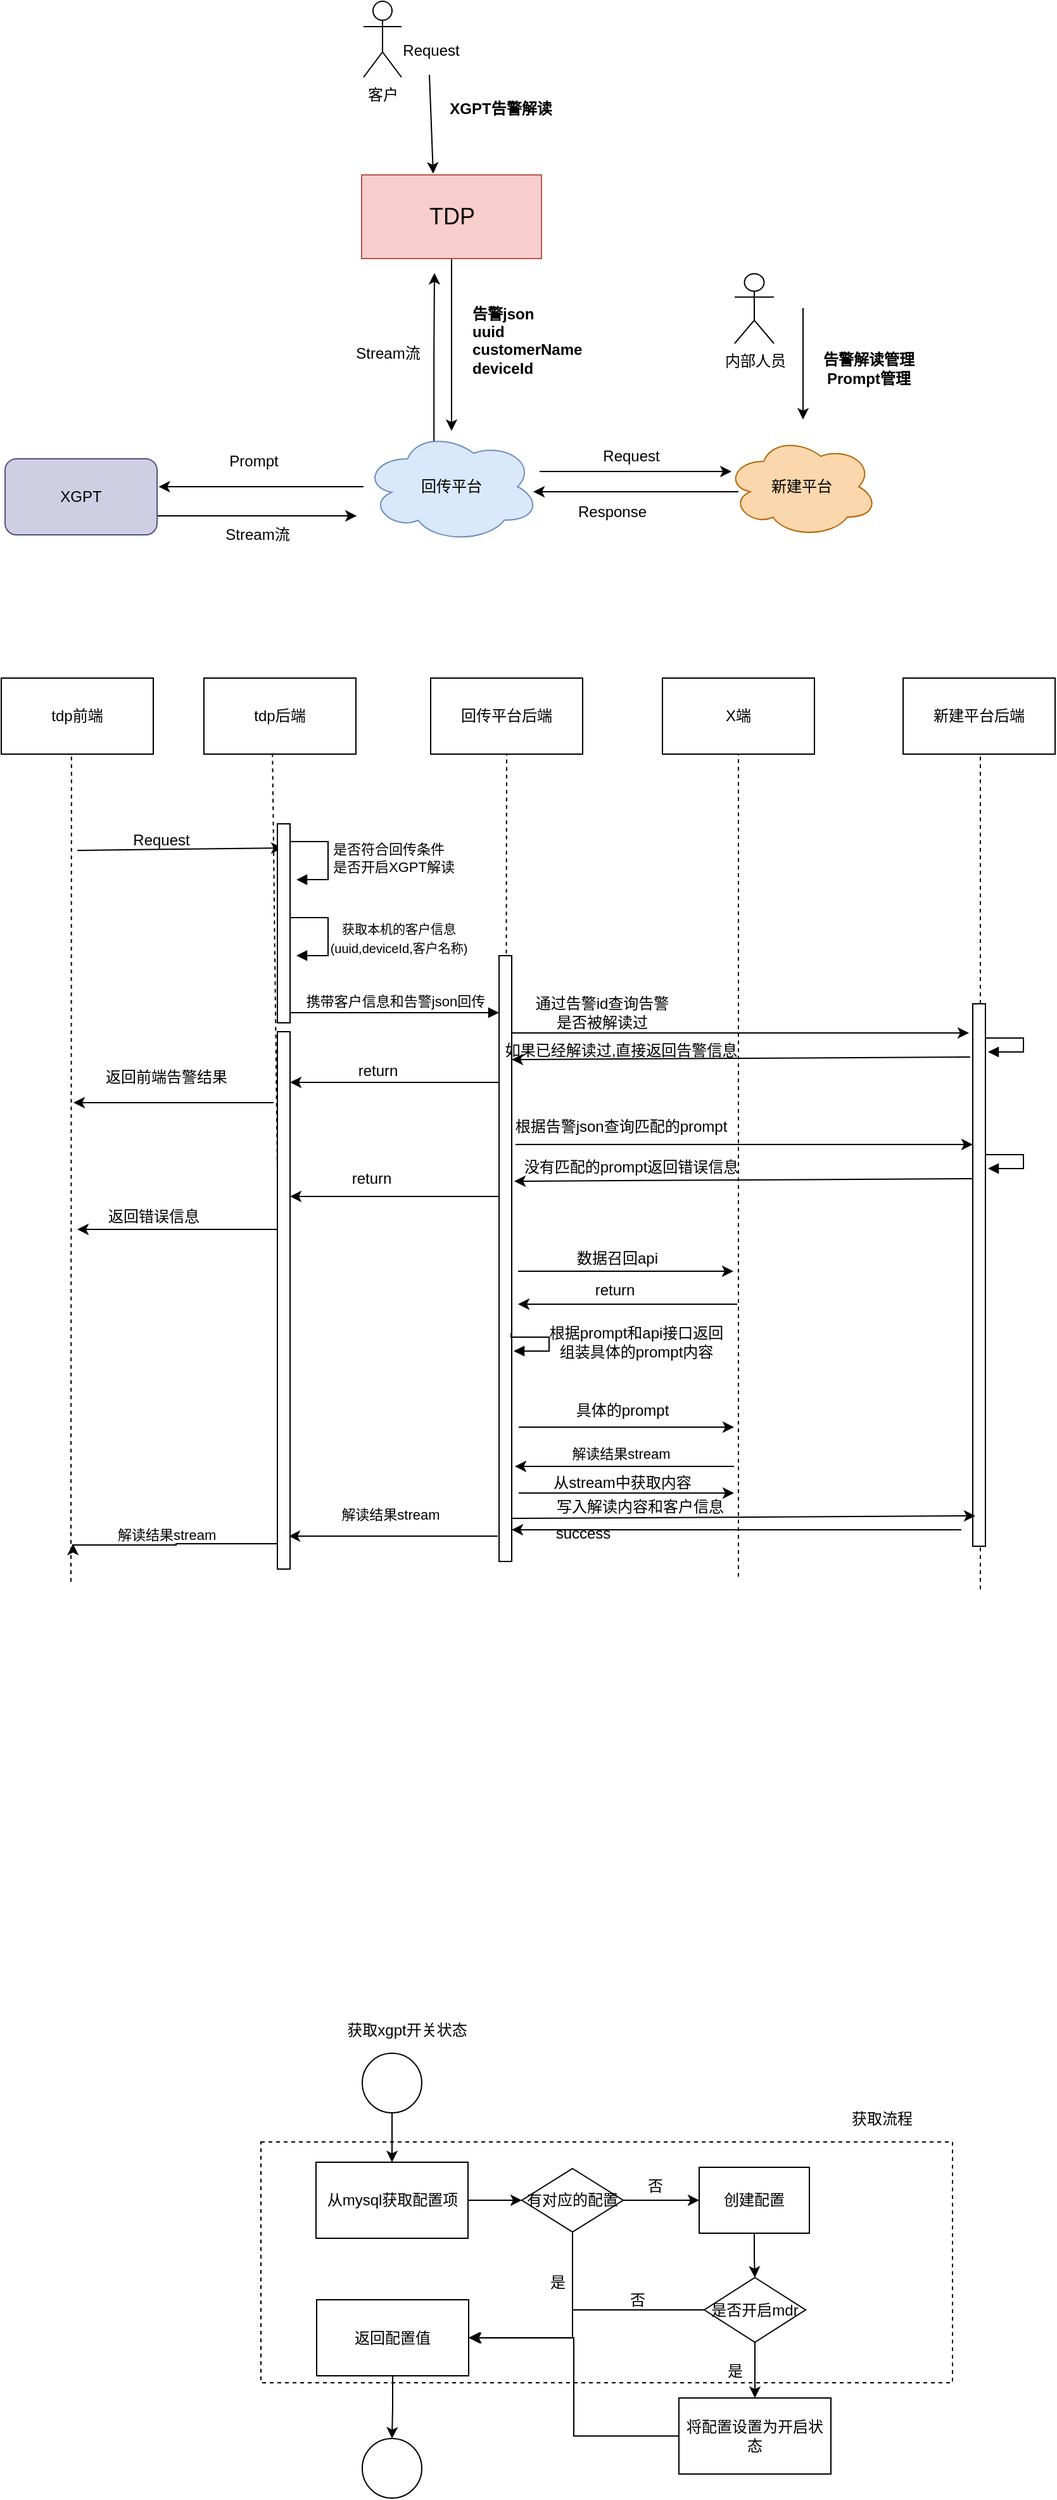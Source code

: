<mxfile version="24.7.1" type="github">
  <diagram name="第 1 页" id="mBcNmizgc_2d_Brw_Dwj">
    <mxGraphModel dx="1050" dy="530" grid="0" gridSize="10" guides="1" tooltips="1" connect="1" arrows="1" fold="1" page="1" pageScale="1" pageWidth="827" pageHeight="1169" math="0" shadow="0">
      <root>
        <mxCell id="0" />
        <mxCell id="1" parent="0" />
        <mxCell id="nAeR0wBwMgyQOMPWbP3c-159" value="" style="rounded=0;whiteSpace=wrap;html=1;dashed=1;" vertex="1" parent="1">
          <mxGeometry x="236" y="1879" width="546" height="190" as="geometry" />
        </mxCell>
        <mxCell id="nAeR0wBwMgyQOMPWbP3c-7" value="" style="edgeStyle=orthogonalEdgeStyle;rounded=0;orthogonalLoop=1;jettySize=auto;html=1;" edge="1" parent="1" source="nAeR0wBwMgyQOMPWbP3c-1" target="nAeR0wBwMgyQOMPWbP3c-6">
          <mxGeometry relative="1" as="geometry">
            <mxPoint x="373" y="468" as="targetPoint" />
          </mxGeometry>
        </mxCell>
        <mxCell id="nAeR0wBwMgyQOMPWbP3c-1" value="&lt;font style=&quot;font-size: 18px;&quot;&gt;TDP&lt;/font&gt;" style="rounded=0;whiteSpace=wrap;html=1;fillColor=#f8cecc;strokeColor=#b85450;" vertex="1" parent="1">
          <mxGeometry x="315.5" y="327" width="142" height="66" as="geometry" />
        </mxCell>
        <mxCell id="nAeR0wBwMgyQOMPWbP3c-2" value="" style="edgeStyle=none;orthogonalLoop=1;jettySize=auto;html=1;rounded=0;" edge="1" parent="1">
          <mxGeometry width="100" relative="1" as="geometry">
            <mxPoint x="369" y="248" as="sourcePoint" />
            <mxPoint x="372" y="326" as="targetPoint" />
            <Array as="points" />
          </mxGeometry>
        </mxCell>
        <mxCell id="nAeR0wBwMgyQOMPWbP3c-3" value="&lt;b&gt;XGPT告警解读&lt;/b&gt;" style="text;html=1;align=center;verticalAlign=middle;resizable=0;points=[];autosize=1;strokeColor=none;fillColor=none;" vertex="1" parent="1">
          <mxGeometry x="375" y="262" width="99" height="26" as="geometry" />
        </mxCell>
        <mxCell id="nAeR0wBwMgyQOMPWbP3c-4" value="Request" style="text;html=1;align=center;verticalAlign=middle;resizable=0;points=[];autosize=1;strokeColor=none;fillColor=none;" vertex="1" parent="1">
          <mxGeometry x="338" y="216" width="63" height="26" as="geometry" />
        </mxCell>
        <mxCell id="nAeR0wBwMgyQOMPWbP3c-12" style="edgeStyle=orthogonalEdgeStyle;rounded=0;orthogonalLoop=1;jettySize=auto;html=1;entryX=1.01;entryY=0.367;entryDx=0;entryDy=0;entryPerimeter=0;" edge="1" parent="1" source="nAeR0wBwMgyQOMPWbP3c-6" target="nAeR0wBwMgyQOMPWbP3c-11">
          <mxGeometry relative="1" as="geometry">
            <mxPoint x="172.4" y="573" as="targetPoint" />
          </mxGeometry>
        </mxCell>
        <mxCell id="nAeR0wBwMgyQOMPWbP3c-27" style="edgeStyle=orthogonalEdgeStyle;rounded=0;orthogonalLoop=1;jettySize=auto;html=1;exitX=0.4;exitY=0.1;exitDx=0;exitDy=0;exitPerimeter=0;" edge="1" parent="1" source="nAeR0wBwMgyQOMPWbP3c-6">
          <mxGeometry relative="1" as="geometry">
            <mxPoint x="373" y="404.4" as="targetPoint" />
          </mxGeometry>
        </mxCell>
        <mxCell id="nAeR0wBwMgyQOMPWbP3c-6" value="回传平台" style="ellipse;shape=cloud;whiteSpace=wrap;html=1;fillColor=#dae8fc;strokeColor=#6c8ebf;" vertex="1" parent="1">
          <mxGeometry x="317" y="529" width="139" height="88" as="geometry" />
        </mxCell>
        <mxCell id="nAeR0wBwMgyQOMPWbP3c-10" value="&lt;b&gt;告警json&lt;/b&gt;&lt;div&gt;&lt;b&gt;uuid&lt;/b&gt;&lt;/div&gt;&lt;div&gt;&lt;b&gt;customerName&lt;/b&gt;&lt;/div&gt;&lt;div&gt;&lt;b&gt;deviceId&lt;br&gt;&lt;/b&gt;&lt;div&gt;&lt;br&gt;&lt;/div&gt;&lt;/div&gt;" style="text;html=1;align=left;verticalAlign=middle;whiteSpace=wrap;rounded=0;" vertex="1" parent="1">
          <mxGeometry x="401" y="393" width="95" height="143" as="geometry" />
        </mxCell>
        <mxCell id="nAeR0wBwMgyQOMPWbP3c-16" style="edgeStyle=orthogonalEdgeStyle;rounded=0;orthogonalLoop=1;jettySize=auto;html=1;exitX=1;exitY=0.75;exitDx=0;exitDy=0;" edge="1" parent="1" source="nAeR0wBwMgyQOMPWbP3c-11">
          <mxGeometry relative="1" as="geometry">
            <mxPoint x="311.6" y="596" as="targetPoint" />
          </mxGeometry>
        </mxCell>
        <mxCell id="nAeR0wBwMgyQOMPWbP3c-11" value="XGPT" style="rounded=1;whiteSpace=wrap;html=1;fillColor=#d0cee2;strokeColor=#56517e;" vertex="1" parent="1">
          <mxGeometry x="34" y="551" width="120" height="60" as="geometry" />
        </mxCell>
        <mxCell id="nAeR0wBwMgyQOMPWbP3c-13" value="Prompt" style="text;html=1;align=center;verticalAlign=middle;resizable=0;points=[];autosize=1;strokeColor=none;fillColor=none;" vertex="1" parent="1">
          <mxGeometry x="201" y="540" width="57" height="26" as="geometry" />
        </mxCell>
        <mxCell id="nAeR0wBwMgyQOMPWbP3c-17" value="Stream流" style="text;html=1;align=center;verticalAlign=middle;resizable=0;points=[];autosize=1;strokeColor=none;fillColor=none;" vertex="1" parent="1">
          <mxGeometry x="198" y="598" width="69" height="26" as="geometry" />
        </mxCell>
        <mxCell id="nAeR0wBwMgyQOMPWbP3c-18" value="客户" style="shape=umlActor;verticalLabelPosition=bottom;verticalAlign=top;html=1;outlineConnect=0;" vertex="1" parent="1">
          <mxGeometry x="317" y="190" width="30" height="60" as="geometry" />
        </mxCell>
        <mxCell id="nAeR0wBwMgyQOMPWbP3c-19" value="新建平台" style="ellipse;shape=cloud;whiteSpace=wrap;html=1;fillColor=#fad7ac;strokeColor=#b46504;" vertex="1" parent="1">
          <mxGeometry x="603" y="533" width="120" height="80" as="geometry" />
        </mxCell>
        <mxCell id="nAeR0wBwMgyQOMPWbP3c-20" style="edgeStyle=orthogonalEdgeStyle;rounded=0;orthogonalLoop=1;jettySize=auto;html=1;entryX=0.038;entryY=0.5;entryDx=0;entryDy=0;entryPerimeter=0;" edge="1" parent="1">
          <mxGeometry relative="1" as="geometry">
            <mxPoint x="456.0" y="561" as="sourcePoint" />
            <mxPoint x="607.56" y="561" as="targetPoint" />
          </mxGeometry>
        </mxCell>
        <mxCell id="nAeR0wBwMgyQOMPWbP3c-21" value="Request" style="text;html=1;align=center;verticalAlign=middle;resizable=0;points=[];autosize=1;strokeColor=none;fillColor=none;" vertex="1" parent="1">
          <mxGeometry x="496.5" y="536" width="63" height="26" as="geometry" />
        </mxCell>
        <mxCell id="nAeR0wBwMgyQOMPWbP3c-22" value="内部人员" style="shape=umlActor;verticalLabelPosition=bottom;verticalAlign=top;html=1;outlineConnect=0;" vertex="1" parent="1">
          <mxGeometry x="610" y="405" width="31" height="55" as="geometry" />
        </mxCell>
        <mxCell id="nAeR0wBwMgyQOMPWbP3c-23" value="" style="edgeStyle=none;orthogonalLoop=1;jettySize=auto;html=1;rounded=0;" edge="1" parent="1">
          <mxGeometry width="100" relative="1" as="geometry">
            <mxPoint x="664" y="432" as="sourcePoint" />
            <mxPoint x="664" y="520" as="targetPoint" />
            <Array as="points" />
          </mxGeometry>
        </mxCell>
        <mxCell id="nAeR0wBwMgyQOMPWbP3c-26" value="&lt;div&gt;&lt;b&gt;告警解读管理&lt;/b&gt;&lt;/div&gt;&lt;b&gt;Prompt管理&lt;/b&gt;" style="text;html=1;align=center;verticalAlign=middle;whiteSpace=wrap;rounded=0;" vertex="1" parent="1">
          <mxGeometry x="666" y="465" width="100" height="30" as="geometry" />
        </mxCell>
        <mxCell id="nAeR0wBwMgyQOMPWbP3c-28" value="Stream流" style="text;html=1;align=center;verticalAlign=middle;resizable=0;points=[];autosize=1;strokeColor=none;fillColor=none;" vertex="1" parent="1">
          <mxGeometry x="301" y="455" width="69" height="26" as="geometry" />
        </mxCell>
        <mxCell id="nAeR0wBwMgyQOMPWbP3c-29" value="tdp前端" style="rounded=0;whiteSpace=wrap;html=1;" vertex="1" parent="1">
          <mxGeometry x="31" y="724" width="120" height="60" as="geometry" />
        </mxCell>
        <mxCell id="nAeR0wBwMgyQOMPWbP3c-30" value="tdp后端" style="whiteSpace=wrap;html=1;" vertex="1" parent="1">
          <mxGeometry x="191" y="724" width="120" height="60" as="geometry" />
        </mxCell>
        <mxCell id="nAeR0wBwMgyQOMPWbP3c-31" value="回传平台后端" style="whiteSpace=wrap;html=1;" vertex="1" parent="1">
          <mxGeometry x="370" y="724" width="120" height="60" as="geometry" />
        </mxCell>
        <mxCell id="nAeR0wBwMgyQOMPWbP3c-32" value="X端" style="whiteSpace=wrap;html=1;" vertex="1" parent="1">
          <mxGeometry x="553" y="724" width="120" height="60" as="geometry" />
        </mxCell>
        <mxCell id="nAeR0wBwMgyQOMPWbP3c-33" value="新建平台后端" style="whiteSpace=wrap;html=1;" vertex="1" parent="1">
          <mxGeometry x="743" y="724" width="120" height="60" as="geometry" />
        </mxCell>
        <mxCell id="nAeR0wBwMgyQOMPWbP3c-34" value="" style="endArrow=none;dashed=1;html=1;rounded=0;entryX=0.462;entryY=0.987;entryDx=0;entryDy=0;entryPerimeter=0;" edge="1" parent="1" target="nAeR0wBwMgyQOMPWbP3c-29">
          <mxGeometry width="50" height="50" relative="1" as="geometry">
            <mxPoint x="86" y="1437" as="sourcePoint" />
            <mxPoint x="88" y="806" as="targetPoint" />
          </mxGeometry>
        </mxCell>
        <mxCell id="nAeR0wBwMgyQOMPWbP3c-37" value="" style="endArrow=none;dashed=1;html=1;rounded=0;entryX=0.5;entryY=1;entryDx=0;entryDy=0;" edge="1" parent="1" target="nAeR0wBwMgyQOMPWbP3c-31">
          <mxGeometry width="50" height="50" relative="1" as="geometry">
            <mxPoint x="429" y="1367.2" as="sourcePoint" />
            <mxPoint x="431" y="807" as="targetPoint" />
          </mxGeometry>
        </mxCell>
        <mxCell id="nAeR0wBwMgyQOMPWbP3c-38" value="" style="endArrow=none;dashed=1;html=1;rounded=0;entryX=0.5;entryY=1;entryDx=0;entryDy=0;" edge="1" parent="1" target="nAeR0wBwMgyQOMPWbP3c-32">
          <mxGeometry width="50" height="50" relative="1" as="geometry">
            <mxPoint x="613" y="1433" as="sourcePoint" />
            <mxPoint x="615" y="804" as="targetPoint" />
          </mxGeometry>
        </mxCell>
        <mxCell id="nAeR0wBwMgyQOMPWbP3c-39" value="" style="endArrow=none;dashed=1;html=1;rounded=0;" edge="1" parent="1">
          <mxGeometry width="50" height="50" relative="1" as="geometry">
            <mxPoint x="804" y="1443" as="sourcePoint" />
            <mxPoint x="804" y="785" as="targetPoint" />
          </mxGeometry>
        </mxCell>
        <mxCell id="nAeR0wBwMgyQOMPWbP3c-46" value="" style="endArrow=classic;html=1;rounded=0;" edge="1" parent="1">
          <mxGeometry width="50" height="50" relative="1" as="geometry">
            <mxPoint x="91" y="860" as="sourcePoint" />
            <mxPoint x="253" y="858" as="targetPoint" />
          </mxGeometry>
        </mxCell>
        <mxCell id="nAeR0wBwMgyQOMPWbP3c-47" value="Request" style="text;html=1;align=center;verticalAlign=middle;resizable=0;points=[];autosize=1;strokeColor=none;fillColor=none;" vertex="1" parent="1">
          <mxGeometry x="125" y="839" width="63" height="26" as="geometry" />
        </mxCell>
        <mxCell id="nAeR0wBwMgyQOMPWbP3c-48" value="" style="endArrow=none;dashed=1;html=1;rounded=0;entryX=0.451;entryY=0.978;entryDx=0;entryDy=0;entryPerimeter=0;" edge="1" parent="1" target="nAeR0wBwMgyQOMPWbP3c-30">
          <mxGeometry width="50" height="50" relative="1" as="geometry">
            <mxPoint x="252" y="1368.2" as="sourcePoint" />
            <mxPoint x="252" y="1029" as="targetPoint" />
          </mxGeometry>
        </mxCell>
        <mxCell id="nAeR0wBwMgyQOMPWbP3c-87" style="edgeStyle=orthogonalEdgeStyle;rounded=0;orthogonalLoop=1;jettySize=auto;html=1;curved=0;" edge="1" parent="1" source="nAeR0wBwMgyQOMPWbP3c-50" target="nAeR0wBwMgyQOMPWbP3c-84">
          <mxGeometry relative="1" as="geometry">
            <Array as="points">
              <mxPoint x="377" y="1043" />
              <mxPoint x="377" y="1043" />
            </Array>
          </mxGeometry>
        </mxCell>
        <mxCell id="nAeR0wBwMgyQOMPWbP3c-50" value="" style="html=1;points=[[0,0,0,0,5],[0,1,0,0,-5],[1,0,0,0,5],[1,1,0,0,-5]];perimeter=orthogonalPerimeter;outlineConnect=0;targetShapes=umlLifeline;portConstraint=eastwest;newEdgeStyle={&quot;curved&quot;:0,&quot;rounded&quot;:0};" vertex="1" parent="1">
          <mxGeometry x="424" y="943" width="10" height="478" as="geometry" />
        </mxCell>
        <mxCell id="nAeR0wBwMgyQOMPWbP3c-51" value="携带客户信息和告警json回传" style="html=1;verticalAlign=bottom;endArrow=block;curved=0;rounded=0;entryX=0;entryY=0;entryDx=0;entryDy=5;" edge="1" parent="1">
          <mxGeometry relative="1" as="geometry">
            <mxPoint x="259" y="988.0" as="sourcePoint" />
            <mxPoint x="424" y="988.0" as="targetPoint" />
          </mxGeometry>
        </mxCell>
        <mxCell id="nAeR0wBwMgyQOMPWbP3c-56" value="" style="html=1;points=[[0,0,0,0,5],[0,1,0,0,-5],[1,0,0,0,5],[1,1,0,0,-5]];perimeter=orthogonalPerimeter;outlineConnect=0;targetShapes=umlLifeline;portConstraint=eastwest;newEdgeStyle={&quot;curved&quot;:0,&quot;rounded&quot;:0};" vertex="1" parent="1">
          <mxGeometry x="249" y="839" width="10" height="157" as="geometry" />
        </mxCell>
        <mxCell id="nAeR0wBwMgyQOMPWbP3c-57" value="&lt;div&gt;是否符合回传条件&lt;/div&gt;是否开启XGPT解读" style="html=1;align=left;spacingLeft=2;endArrow=block;rounded=0;edgeStyle=orthogonalEdgeStyle;curved=0;rounded=0;" edge="1" parent="1">
          <mxGeometry relative="1" as="geometry">
            <mxPoint x="259" y="853" as="sourcePoint" />
            <Array as="points">
              <mxPoint x="289" y="883" />
            </Array>
            <mxPoint x="264" y="883.034" as="targetPoint" />
          </mxGeometry>
        </mxCell>
        <mxCell id="nAeR0wBwMgyQOMPWbP3c-58" value="&lt;font style=&quot;font-size: 10px;&quot;&gt;获取本机的客户信息(uuid,deviceId,客户名称)&lt;/font&gt;" style="text;html=1;align=center;verticalAlign=middle;whiteSpace=wrap;rounded=0;" vertex="1" parent="1">
          <mxGeometry x="279" y="925" width="132" height="7" as="geometry" />
        </mxCell>
        <mxCell id="nAeR0wBwMgyQOMPWbP3c-73" value="" style="html=1;align=left;spacingLeft=2;endArrow=block;rounded=0;edgeStyle=orthogonalEdgeStyle;curved=0;rounded=0;" edge="1" parent="1">
          <mxGeometry relative="1" as="geometry">
            <mxPoint x="259" y="912.99" as="sourcePoint" />
            <Array as="points">
              <mxPoint x="289" y="942.99" />
            </Array>
            <mxPoint x="264" y="942.99" as="targetPoint" />
          </mxGeometry>
        </mxCell>
        <mxCell id="nAeR0wBwMgyQOMPWbP3c-76" value="" style="endArrow=classic;html=1;rounded=0;" edge="1" parent="1">
          <mxGeometry width="50" height="50" relative="1" as="geometry">
            <mxPoint x="434" y="1004" as="sourcePoint" />
            <mxPoint x="795" y="1004" as="targetPoint" />
          </mxGeometry>
        </mxCell>
        <mxCell id="nAeR0wBwMgyQOMPWbP3c-77" value="通过告警id查询告警&lt;div&gt;是否被解读过&lt;/div&gt;" style="text;html=1;align=center;verticalAlign=middle;resizable=0;points=[];autosize=1;strokeColor=none;fillColor=none;" vertex="1" parent="1">
          <mxGeometry x="443" y="967" width="123" height="41" as="geometry" />
        </mxCell>
        <mxCell id="nAeR0wBwMgyQOMPWbP3c-78" value="" style="html=1;points=[[0,0,0,0,5],[0,1,0,0,-5],[1,0,0,0,5],[1,1,0,0,-5]];perimeter=orthogonalPerimeter;outlineConnect=0;targetShapes=umlLifeline;portConstraint=eastwest;newEdgeStyle={&quot;curved&quot;:0,&quot;rounded&quot;:0};" vertex="1" parent="1">
          <mxGeometry x="798" y="981" width="10" height="428" as="geometry" />
        </mxCell>
        <mxCell id="nAeR0wBwMgyQOMPWbP3c-81" value="" style="endArrow=classic;html=1;rounded=0;" edge="1" parent="1">
          <mxGeometry width="50" height="50" relative="1" as="geometry">
            <mxPoint x="796" y="1023" as="sourcePoint" />
            <mxPoint x="434" y="1025" as="targetPoint" />
          </mxGeometry>
        </mxCell>
        <mxCell id="nAeR0wBwMgyQOMPWbP3c-82" value="" style="html=1;align=left;spacingLeft=2;endArrow=block;rounded=0;edgeStyle=orthogonalEdgeStyle;curved=0;rounded=0;" edge="1" parent="1">
          <mxGeometry relative="1" as="geometry">
            <mxPoint x="808" y="1005" as="sourcePoint" />
            <Array as="points">
              <mxPoint x="808" y="1008" />
              <mxPoint x="838" y="1008" />
              <mxPoint x="838" y="1019" />
            </Array>
            <mxPoint x="810" y="1019" as="targetPoint" />
          </mxGeometry>
        </mxCell>
        <mxCell id="nAeR0wBwMgyQOMPWbP3c-83" value="如果已经解读过,直接返回告警信息" style="text;html=1;align=center;verticalAlign=middle;resizable=0;points=[];autosize=1;strokeColor=none;fillColor=none;" vertex="1" parent="1">
          <mxGeometry x="419" y="1005" width="201" height="26" as="geometry" />
        </mxCell>
        <mxCell id="nAeR0wBwMgyQOMPWbP3c-114" style="edgeStyle=orthogonalEdgeStyle;rounded=0;orthogonalLoop=1;jettySize=auto;html=1;curved=0;exitX=0;exitY=1;exitDx=0;exitDy=-5;exitPerimeter=0;" edge="1" parent="1">
          <mxGeometry relative="1" as="geometry">
            <mxPoint x="87.6" y="1407" as="targetPoint" />
            <mxPoint x="249" y="1422" as="sourcePoint" />
            <Array as="points">
              <mxPoint x="249" y="1407" />
              <mxPoint x="169" y="1407" />
              <mxPoint x="169" y="1408" />
            </Array>
          </mxGeometry>
        </mxCell>
        <mxCell id="nAeR0wBwMgyQOMPWbP3c-84" value="" style="html=1;points=[[0,0,0,0,5],[0,1,0,0,-5],[1,0,0,0,5],[1,1,0,0,-5]];perimeter=orthogonalPerimeter;outlineConnect=0;targetShapes=umlLifeline;portConstraint=eastwest;newEdgeStyle={&quot;curved&quot;:0,&quot;rounded&quot;:0};" vertex="1" parent="1">
          <mxGeometry x="249" y="1003" width="10" height="424" as="geometry" />
        </mxCell>
        <mxCell id="nAeR0wBwMgyQOMPWbP3c-85" value="" style="endArrow=classic;html=1;rounded=0;" edge="1" parent="1">
          <mxGeometry width="50" height="50" relative="1" as="geometry">
            <mxPoint x="246" y="1059" as="sourcePoint" />
            <mxPoint x="88" y="1059" as="targetPoint" />
          </mxGeometry>
        </mxCell>
        <mxCell id="nAeR0wBwMgyQOMPWbP3c-86" value="返回前端告警结果" style="text;html=1;align=center;verticalAlign=middle;resizable=0;points=[];autosize=1;strokeColor=none;fillColor=none;" vertex="1" parent="1">
          <mxGeometry x="104" y="1026" width="114" height="26" as="geometry" />
        </mxCell>
        <mxCell id="nAeR0wBwMgyQOMPWbP3c-90" value="" style="endArrow=classic;html=1;rounded=0;" edge="1" parent="1">
          <mxGeometry width="50" height="50" relative="1" as="geometry">
            <mxPoint x="437" y="1092" as="sourcePoint" />
            <mxPoint x="798" y="1092" as="targetPoint" />
          </mxGeometry>
        </mxCell>
        <mxCell id="nAeR0wBwMgyQOMPWbP3c-91" value="根据告警json查询匹配的prompt" style="text;html=1;align=center;verticalAlign=middle;resizable=0;points=[];autosize=1;strokeColor=none;fillColor=none;" vertex="1" parent="1">
          <mxGeometry x="427" y="1065" width="185" height="26" as="geometry" />
        </mxCell>
        <mxCell id="nAeR0wBwMgyQOMPWbP3c-92" value="" style="html=1;align=left;spacingLeft=2;endArrow=block;rounded=0;edgeStyle=orthogonalEdgeStyle;curved=0;rounded=0;" edge="1" parent="1">
          <mxGeometry relative="1" as="geometry">
            <mxPoint x="808" y="1097" as="sourcePoint" />
            <Array as="points">
              <mxPoint x="808" y="1100" />
              <mxPoint x="838" y="1100" />
              <mxPoint x="838" y="1111" />
            </Array>
            <mxPoint x="810" y="1111" as="targetPoint" />
          </mxGeometry>
        </mxCell>
        <mxCell id="nAeR0wBwMgyQOMPWbP3c-93" value="" style="endArrow=classic;html=1;rounded=0;" edge="1" parent="1">
          <mxGeometry width="50" height="50" relative="1" as="geometry">
            <mxPoint x="798" y="1119" as="sourcePoint" />
            <mxPoint x="436" y="1121" as="targetPoint" />
          </mxGeometry>
        </mxCell>
        <mxCell id="nAeR0wBwMgyQOMPWbP3c-94" value="没有匹配的prompt返回错误信息" style="text;html=1;align=center;verticalAlign=middle;resizable=0;points=[];autosize=1;strokeColor=none;fillColor=none;" vertex="1" parent="1">
          <mxGeometry x="434" y="1097" width="187" height="26" as="geometry" />
        </mxCell>
        <mxCell id="nAeR0wBwMgyQOMPWbP3c-95" style="edgeStyle=orthogonalEdgeStyle;rounded=0;orthogonalLoop=1;jettySize=auto;html=1;curved=0;" edge="1" parent="1">
          <mxGeometry relative="1" as="geometry">
            <mxPoint x="424" y="1133" as="sourcePoint" />
            <mxPoint x="259" y="1133" as="targetPoint" />
            <Array as="points">
              <mxPoint x="377" y="1133" />
              <mxPoint x="377" y="1133" />
            </Array>
          </mxGeometry>
        </mxCell>
        <mxCell id="nAeR0wBwMgyQOMPWbP3c-97" value="" style="endArrow=classic;html=1;rounded=0;" edge="1" parent="1">
          <mxGeometry width="50" height="50" relative="1" as="geometry">
            <mxPoint x="249" y="1159" as="sourcePoint" />
            <mxPoint x="91" y="1159" as="targetPoint" />
          </mxGeometry>
        </mxCell>
        <mxCell id="nAeR0wBwMgyQOMPWbP3c-98" value="返回错误信息" style="text;html=1;align=center;verticalAlign=middle;resizable=0;points=[];autosize=1;strokeColor=none;fillColor=none;" vertex="1" parent="1">
          <mxGeometry x="106" y="1136" width="90" height="26" as="geometry" />
        </mxCell>
        <mxCell id="nAeR0wBwMgyQOMPWbP3c-99" value="" style="endArrow=classic;html=1;rounded=0;" edge="1" parent="1">
          <mxGeometry width="50" height="50" relative="1" as="geometry">
            <mxPoint x="439" y="1192" as="sourcePoint" />
            <mxPoint x="609" y="1192" as="targetPoint" />
          </mxGeometry>
        </mxCell>
        <mxCell id="nAeR0wBwMgyQOMPWbP3c-101" value="数据召回api" style="text;html=1;align=center;verticalAlign=middle;resizable=0;points=[];autosize=1;strokeColor=none;fillColor=none;" vertex="1" parent="1">
          <mxGeometry x="476" y="1169" width="82" height="26" as="geometry" />
        </mxCell>
        <mxCell id="nAeR0wBwMgyQOMPWbP3c-102" value="" style="endArrow=classic;html=1;rounded=0;" edge="1" parent="1">
          <mxGeometry width="50" height="50" relative="1" as="geometry">
            <mxPoint x="612" y="1218" as="sourcePoint" />
            <mxPoint x="439" y="1218" as="targetPoint" />
          </mxGeometry>
        </mxCell>
        <mxCell id="nAeR0wBwMgyQOMPWbP3c-103" value="" style="html=1;align=left;spacingLeft=2;endArrow=block;rounded=0;edgeStyle=orthogonalEdgeStyle;curved=0;rounded=0;" edge="1" parent="1">
          <mxGeometry relative="1" as="geometry">
            <mxPoint x="433.5" y="1241" as="sourcePoint" />
            <Array as="points">
              <mxPoint x="433.5" y="1244" />
              <mxPoint x="463.5" y="1244" />
              <mxPoint x="463.5" y="1255" />
            </Array>
            <mxPoint x="435.5" y="1255" as="targetPoint" />
          </mxGeometry>
        </mxCell>
        <mxCell id="nAeR0wBwMgyQOMPWbP3c-104" value="根据prompt和api接口返回&lt;div&gt;组装具体的prompt内容&lt;/div&gt;" style="text;html=1;align=center;verticalAlign=middle;resizable=0;points=[];autosize=1;strokeColor=none;fillColor=none;" vertex="1" parent="1">
          <mxGeometry x="454.5" y="1227" width="155" height="41" as="geometry" />
        </mxCell>
        <mxCell id="nAeR0wBwMgyQOMPWbP3c-105" value="return" style="text;html=1;align=center;verticalAlign=middle;resizable=0;points=[];autosize=1;strokeColor=none;fillColor=none;" vertex="1" parent="1">
          <mxGeometry x="303" y="1021" width="49" height="26" as="geometry" />
        </mxCell>
        <mxCell id="nAeR0wBwMgyQOMPWbP3c-106" value="return" style="text;html=1;align=center;verticalAlign=middle;resizable=0;points=[];autosize=1;strokeColor=none;fillColor=none;" vertex="1" parent="1">
          <mxGeometry x="298" y="1106" width="49" height="26" as="geometry" />
        </mxCell>
        <mxCell id="nAeR0wBwMgyQOMPWbP3c-107" value="" style="endArrow=classic;html=1;rounded=0;" edge="1" parent="1">
          <mxGeometry width="50" height="50" relative="1" as="geometry">
            <mxPoint x="439.5" y="1315" as="sourcePoint" />
            <mxPoint x="609.5" y="1315" as="targetPoint" />
          </mxGeometry>
        </mxCell>
        <mxCell id="nAeR0wBwMgyQOMPWbP3c-108" value="具体的prompt" style="text;html=1;align=center;verticalAlign=middle;resizable=0;points=[];autosize=1;strokeColor=none;fillColor=none;" vertex="1" parent="1">
          <mxGeometry x="475" y="1289" width="91" height="26" as="geometry" />
        </mxCell>
        <mxCell id="nAeR0wBwMgyQOMPWbP3c-109" value="return" style="text;html=1;align=center;verticalAlign=middle;resizable=0;points=[];autosize=1;strokeColor=none;fillColor=none;" vertex="1" parent="1">
          <mxGeometry x="490" y="1194" width="49" height="26" as="geometry" />
        </mxCell>
        <mxCell id="nAeR0wBwMgyQOMPWbP3c-110" value="" style="endArrow=classic;html=1;rounded=0;" edge="1" parent="1">
          <mxGeometry width="50" height="50" relative="1" as="geometry">
            <mxPoint x="609.5" y="1346" as="sourcePoint" />
            <mxPoint x="436.5" y="1346" as="targetPoint" />
          </mxGeometry>
        </mxCell>
        <mxCell id="nAeR0wBwMgyQOMPWbP3c-111" value="解读结果stream" style="edgeLabel;html=1;align=center;verticalAlign=middle;resizable=0;points=[];" vertex="1" connectable="0" parent="nAeR0wBwMgyQOMPWbP3c-110">
          <mxGeometry x="0.141" y="-4" relative="1" as="geometry">
            <mxPoint x="9" y="-6" as="offset" />
          </mxGeometry>
        </mxCell>
        <mxCell id="nAeR0wBwMgyQOMPWbP3c-112" style="edgeStyle=orthogonalEdgeStyle;rounded=0;orthogonalLoop=1;jettySize=auto;html=1;curved=0;" edge="1" parent="1">
          <mxGeometry relative="1" as="geometry">
            <mxPoint x="423" y="1401" as="sourcePoint" />
            <mxPoint x="258" y="1401" as="targetPoint" />
            <Array as="points">
              <mxPoint x="376" y="1401" />
              <mxPoint x="376" y="1401" />
            </Array>
          </mxGeometry>
        </mxCell>
        <mxCell id="nAeR0wBwMgyQOMPWbP3c-113" value="解读结果stream" style="edgeLabel;html=1;align=center;verticalAlign=middle;resizable=0;points=[];" vertex="1" connectable="0" parent="1">
          <mxGeometry x="338" y="1384" as="geometry" />
        </mxCell>
        <mxCell id="nAeR0wBwMgyQOMPWbP3c-116" value="&lt;span style=&quot;color: rgb(0, 0, 0); font-family: Helvetica; font-size: 11px; font-style: normal; font-variant-ligatures: normal; font-variant-caps: normal; font-weight: 400; letter-spacing: normal; orphans: 2; text-align: center; text-indent: 0px; text-transform: none; widows: 2; word-spacing: 0px; -webkit-text-stroke-width: 0px; white-space: nowrap; background-color: rgb(255, 255, 255); text-decoration-thickness: initial; text-decoration-style: initial; text-decoration-color: initial; display: inline !important; float: none;&quot;&gt;解读结果stream&lt;/span&gt;" style="text;whiteSpace=wrap;html=1;" vertex="1" parent="1">
          <mxGeometry x="121.0" y="1386.0" width="106" height="37" as="geometry" />
        </mxCell>
        <mxCell id="nAeR0wBwMgyQOMPWbP3c-117" value="" style="endArrow=classic;html=1;rounded=0;" edge="1" parent="1">
          <mxGeometry width="50" height="50" relative="1" as="geometry">
            <mxPoint x="439.5" y="1367" as="sourcePoint" />
            <mxPoint x="609.5" y="1367" as="targetPoint" />
          </mxGeometry>
        </mxCell>
        <mxCell id="nAeR0wBwMgyQOMPWbP3c-118" value="从stream中获取内容" style="text;html=1;align=center;verticalAlign=middle;resizable=0;points=[];autosize=1;strokeColor=none;fillColor=none;" vertex="1" parent="1">
          <mxGeometry x="457.5" y="1346" width="127" height="26" as="geometry" />
        </mxCell>
        <mxCell id="nAeR0wBwMgyQOMPWbP3c-119" value="" style="endArrow=classic;html=1;rounded=0;exitX=1;exitY=0.929;exitDx=0;exitDy=0;exitPerimeter=0;" edge="1" parent="1" source="nAeR0wBwMgyQOMPWbP3c-50">
          <mxGeometry width="50" height="50" relative="1" as="geometry">
            <mxPoint x="617" y="1385.17" as="sourcePoint" />
            <mxPoint x="800" y="1385" as="targetPoint" />
          </mxGeometry>
        </mxCell>
        <mxCell id="nAeR0wBwMgyQOMPWbP3c-120" value="写入解读内容和客户信息" style="text;html=1;align=center;verticalAlign=middle;resizable=0;points=[];autosize=1;strokeColor=none;fillColor=none;" vertex="1" parent="1">
          <mxGeometry x="459.5" y="1365" width="150" height="26" as="geometry" />
        </mxCell>
        <mxCell id="nAeR0wBwMgyQOMPWbP3c-122" value="" style="endArrow=classic;html=1;rounded=0;" edge="1" parent="1" target="nAeR0wBwMgyQOMPWbP3c-50">
          <mxGeometry width="50" height="50" relative="1" as="geometry">
            <mxPoint x="789" y="1396" as="sourcePoint" />
            <mxPoint x="616" y="1396" as="targetPoint" />
          </mxGeometry>
        </mxCell>
        <mxCell id="nAeR0wBwMgyQOMPWbP3c-123" value="success" style="text;html=1;align=center;verticalAlign=middle;resizable=0;points=[];autosize=1;strokeColor=none;fillColor=none;" vertex="1" parent="1">
          <mxGeometry x="459.5" y="1386" width="61" height="26" as="geometry" />
        </mxCell>
        <mxCell id="nAeR0wBwMgyQOMPWbP3c-126" style="edgeStyle=orthogonalEdgeStyle;rounded=0;orthogonalLoop=1;jettySize=auto;html=1;entryX=1.01;entryY=0.367;entryDx=0;entryDy=0;entryPerimeter=0;" edge="1" parent="1">
          <mxGeometry relative="1" as="geometry">
            <mxPoint x="451" y="577" as="targetPoint" />
            <mxPoint x="613" y="577" as="sourcePoint" />
          </mxGeometry>
        </mxCell>
        <mxCell id="nAeR0wBwMgyQOMPWbP3c-128" value="Response" style="text;html=1;align=center;verticalAlign=middle;resizable=0;points=[];autosize=1;strokeColor=none;fillColor=none;" vertex="1" parent="1">
          <mxGeometry x="477" y="580" width="72" height="26" as="geometry" />
        </mxCell>
        <mxCell id="nAeR0wBwMgyQOMPWbP3c-132" value="" style="edgeStyle=orthogonalEdgeStyle;rounded=0;orthogonalLoop=1;jettySize=auto;html=1;" edge="1" parent="1" source="nAeR0wBwMgyQOMPWbP3c-130" target="nAeR0wBwMgyQOMPWbP3c-131">
          <mxGeometry relative="1" as="geometry" />
        </mxCell>
        <mxCell id="nAeR0wBwMgyQOMPWbP3c-130" value="" style="ellipse;whiteSpace=wrap;html=1;aspect=fixed;" vertex="1" parent="1">
          <mxGeometry x="316" y="1809" width="47" height="47" as="geometry" />
        </mxCell>
        <mxCell id="nAeR0wBwMgyQOMPWbP3c-138" value="" style="edgeStyle=orthogonalEdgeStyle;rounded=0;orthogonalLoop=1;jettySize=auto;html=1;" edge="1" parent="1" source="nAeR0wBwMgyQOMPWbP3c-131" target="nAeR0wBwMgyQOMPWbP3c-134">
          <mxGeometry relative="1" as="geometry" />
        </mxCell>
        <mxCell id="nAeR0wBwMgyQOMPWbP3c-131" value="从mysql获取配置项" style="rounded=0;whiteSpace=wrap;html=1;" vertex="1" parent="1">
          <mxGeometry x="279.5" y="1895" width="120" height="60" as="geometry" />
        </mxCell>
        <mxCell id="nAeR0wBwMgyQOMPWbP3c-133" value="获取xgpt开关状态" style="text;html=1;align=center;verticalAlign=middle;resizable=0;points=[];autosize=1;strokeColor=none;fillColor=none;" vertex="1" parent="1">
          <mxGeometry x="294" y="1778" width="113" height="26" as="geometry" />
        </mxCell>
        <mxCell id="nAeR0wBwMgyQOMPWbP3c-139" style="edgeStyle=orthogonalEdgeStyle;rounded=0;orthogonalLoop=1;jettySize=auto;html=1;exitX=0.5;exitY=1;exitDx=0;exitDy=0;entryX=1;entryY=0.5;entryDx=0;entryDy=0;" edge="1" parent="1" source="nAeR0wBwMgyQOMPWbP3c-134" target="nAeR0wBwMgyQOMPWbP3c-135">
          <mxGeometry relative="1" as="geometry" />
        </mxCell>
        <mxCell id="nAeR0wBwMgyQOMPWbP3c-141" value="" style="edgeStyle=orthogonalEdgeStyle;rounded=0;orthogonalLoop=1;jettySize=auto;html=1;" edge="1" parent="1" source="nAeR0wBwMgyQOMPWbP3c-134" target="nAeR0wBwMgyQOMPWbP3c-140">
          <mxGeometry relative="1" as="geometry" />
        </mxCell>
        <mxCell id="nAeR0wBwMgyQOMPWbP3c-134" value="有对应的配置" style="rhombus;whiteSpace=wrap;html=1;" vertex="1" parent="1">
          <mxGeometry x="442" y="1900" width="80" height="50" as="geometry" />
        </mxCell>
        <mxCell id="nAeR0wBwMgyQOMPWbP3c-151" value="" style="edgeStyle=orthogonalEdgeStyle;rounded=0;orthogonalLoop=1;jettySize=auto;html=1;" edge="1" parent="1" source="nAeR0wBwMgyQOMPWbP3c-135" target="nAeR0wBwMgyQOMPWbP3c-150">
          <mxGeometry relative="1" as="geometry" />
        </mxCell>
        <mxCell id="nAeR0wBwMgyQOMPWbP3c-135" value="返回配置值" style="whiteSpace=wrap;html=1;rounded=0;" vertex="1" parent="1">
          <mxGeometry x="280" y="2003.5" width="120" height="60" as="geometry" />
        </mxCell>
        <mxCell id="nAeR0wBwMgyQOMPWbP3c-137" style="edgeStyle=orthogonalEdgeStyle;rounded=0;orthogonalLoop=1;jettySize=auto;html=1;exitX=0.5;exitY=1;exitDx=0;exitDy=0;" edge="1" parent="1" source="nAeR0wBwMgyQOMPWbP3c-134" target="nAeR0wBwMgyQOMPWbP3c-134">
          <mxGeometry relative="1" as="geometry" />
        </mxCell>
        <mxCell id="nAeR0wBwMgyQOMPWbP3c-143" value="" style="edgeStyle=orthogonalEdgeStyle;rounded=0;orthogonalLoop=1;jettySize=auto;html=1;" edge="1" parent="1" source="nAeR0wBwMgyQOMPWbP3c-140" target="nAeR0wBwMgyQOMPWbP3c-142">
          <mxGeometry relative="1" as="geometry" />
        </mxCell>
        <mxCell id="nAeR0wBwMgyQOMPWbP3c-140" value="创建配置" style="whiteSpace=wrap;html=1;" vertex="1" parent="1">
          <mxGeometry x="582" y="1899" width="87" height="52" as="geometry" />
        </mxCell>
        <mxCell id="nAeR0wBwMgyQOMPWbP3c-147" value="" style="edgeStyle=orthogonalEdgeStyle;rounded=0;orthogonalLoop=1;jettySize=auto;html=1;" edge="1" parent="1" source="nAeR0wBwMgyQOMPWbP3c-142" target="nAeR0wBwMgyQOMPWbP3c-146">
          <mxGeometry relative="1" as="geometry" />
        </mxCell>
        <mxCell id="nAeR0wBwMgyQOMPWbP3c-158" style="edgeStyle=orthogonalEdgeStyle;rounded=0;orthogonalLoop=1;jettySize=auto;html=1;" edge="1" parent="1" source="nAeR0wBwMgyQOMPWbP3c-142">
          <mxGeometry relative="1" as="geometry">
            <mxPoint x="401.2" y="2033.6" as="targetPoint" />
            <Array as="points">
              <mxPoint x="482" y="2012" />
              <mxPoint x="482" y="2034" />
            </Array>
          </mxGeometry>
        </mxCell>
        <mxCell id="nAeR0wBwMgyQOMPWbP3c-142" value="是否开启mdr" style="rhombus;whiteSpace=wrap;html=1;" vertex="1" parent="1">
          <mxGeometry x="586" y="1986" width="80" height="51" as="geometry" />
        </mxCell>
        <mxCell id="nAeR0wBwMgyQOMPWbP3c-144" value="否" style="text;html=1;align=center;verticalAlign=middle;resizable=0;points=[];autosize=1;strokeColor=none;fillColor=none;" vertex="1" parent="1">
          <mxGeometry x="532" y="1901" width="30" height="26" as="geometry" />
        </mxCell>
        <mxCell id="nAeR0wBwMgyQOMPWbP3c-145" value="是" style="text;html=1;align=center;verticalAlign=middle;resizable=0;points=[];autosize=1;strokeColor=none;fillColor=none;" vertex="1" parent="1">
          <mxGeometry x="455" y="1977" width="30" height="26" as="geometry" />
        </mxCell>
        <mxCell id="nAeR0wBwMgyQOMPWbP3c-161" style="edgeStyle=orthogonalEdgeStyle;rounded=0;orthogonalLoop=1;jettySize=auto;html=1;entryX=1;entryY=0.5;entryDx=0;entryDy=0;" edge="1" parent="1" source="nAeR0wBwMgyQOMPWbP3c-146" target="nAeR0wBwMgyQOMPWbP3c-135">
          <mxGeometry relative="1" as="geometry" />
        </mxCell>
        <mxCell id="nAeR0wBwMgyQOMPWbP3c-146" value="将配置设置为开启状态" style="whiteSpace=wrap;html=1;" vertex="1" parent="1">
          <mxGeometry x="566" y="2081" width="120" height="60" as="geometry" />
        </mxCell>
        <mxCell id="nAeR0wBwMgyQOMPWbP3c-148" value="是" style="text;html=1;align=center;verticalAlign=middle;resizable=0;points=[];autosize=1;strokeColor=none;fillColor=none;" vertex="1" parent="1">
          <mxGeometry x="595" y="2047" width="30" height="26" as="geometry" />
        </mxCell>
        <mxCell id="nAeR0wBwMgyQOMPWbP3c-150" value="" style="ellipse;whiteSpace=wrap;html=1;aspect=fixed;" vertex="1" parent="1">
          <mxGeometry x="316" y="2113" width="47" height="47" as="geometry" />
        </mxCell>
        <mxCell id="nAeR0wBwMgyQOMPWbP3c-157" value="否" style="text;html=1;align=center;verticalAlign=middle;resizable=0;points=[];autosize=1;strokeColor=none;fillColor=none;" vertex="1" parent="1">
          <mxGeometry x="518" y="1991" width="30" height="26" as="geometry" />
        </mxCell>
        <mxCell id="nAeR0wBwMgyQOMPWbP3c-160" value="获取流程" style="text;html=1;align=center;verticalAlign=middle;resizable=0;points=[];autosize=1;strokeColor=none;fillColor=none;" vertex="1" parent="1">
          <mxGeometry x="693" y="1848" width="66" height="26" as="geometry" />
        </mxCell>
      </root>
    </mxGraphModel>
  </diagram>
</mxfile>
